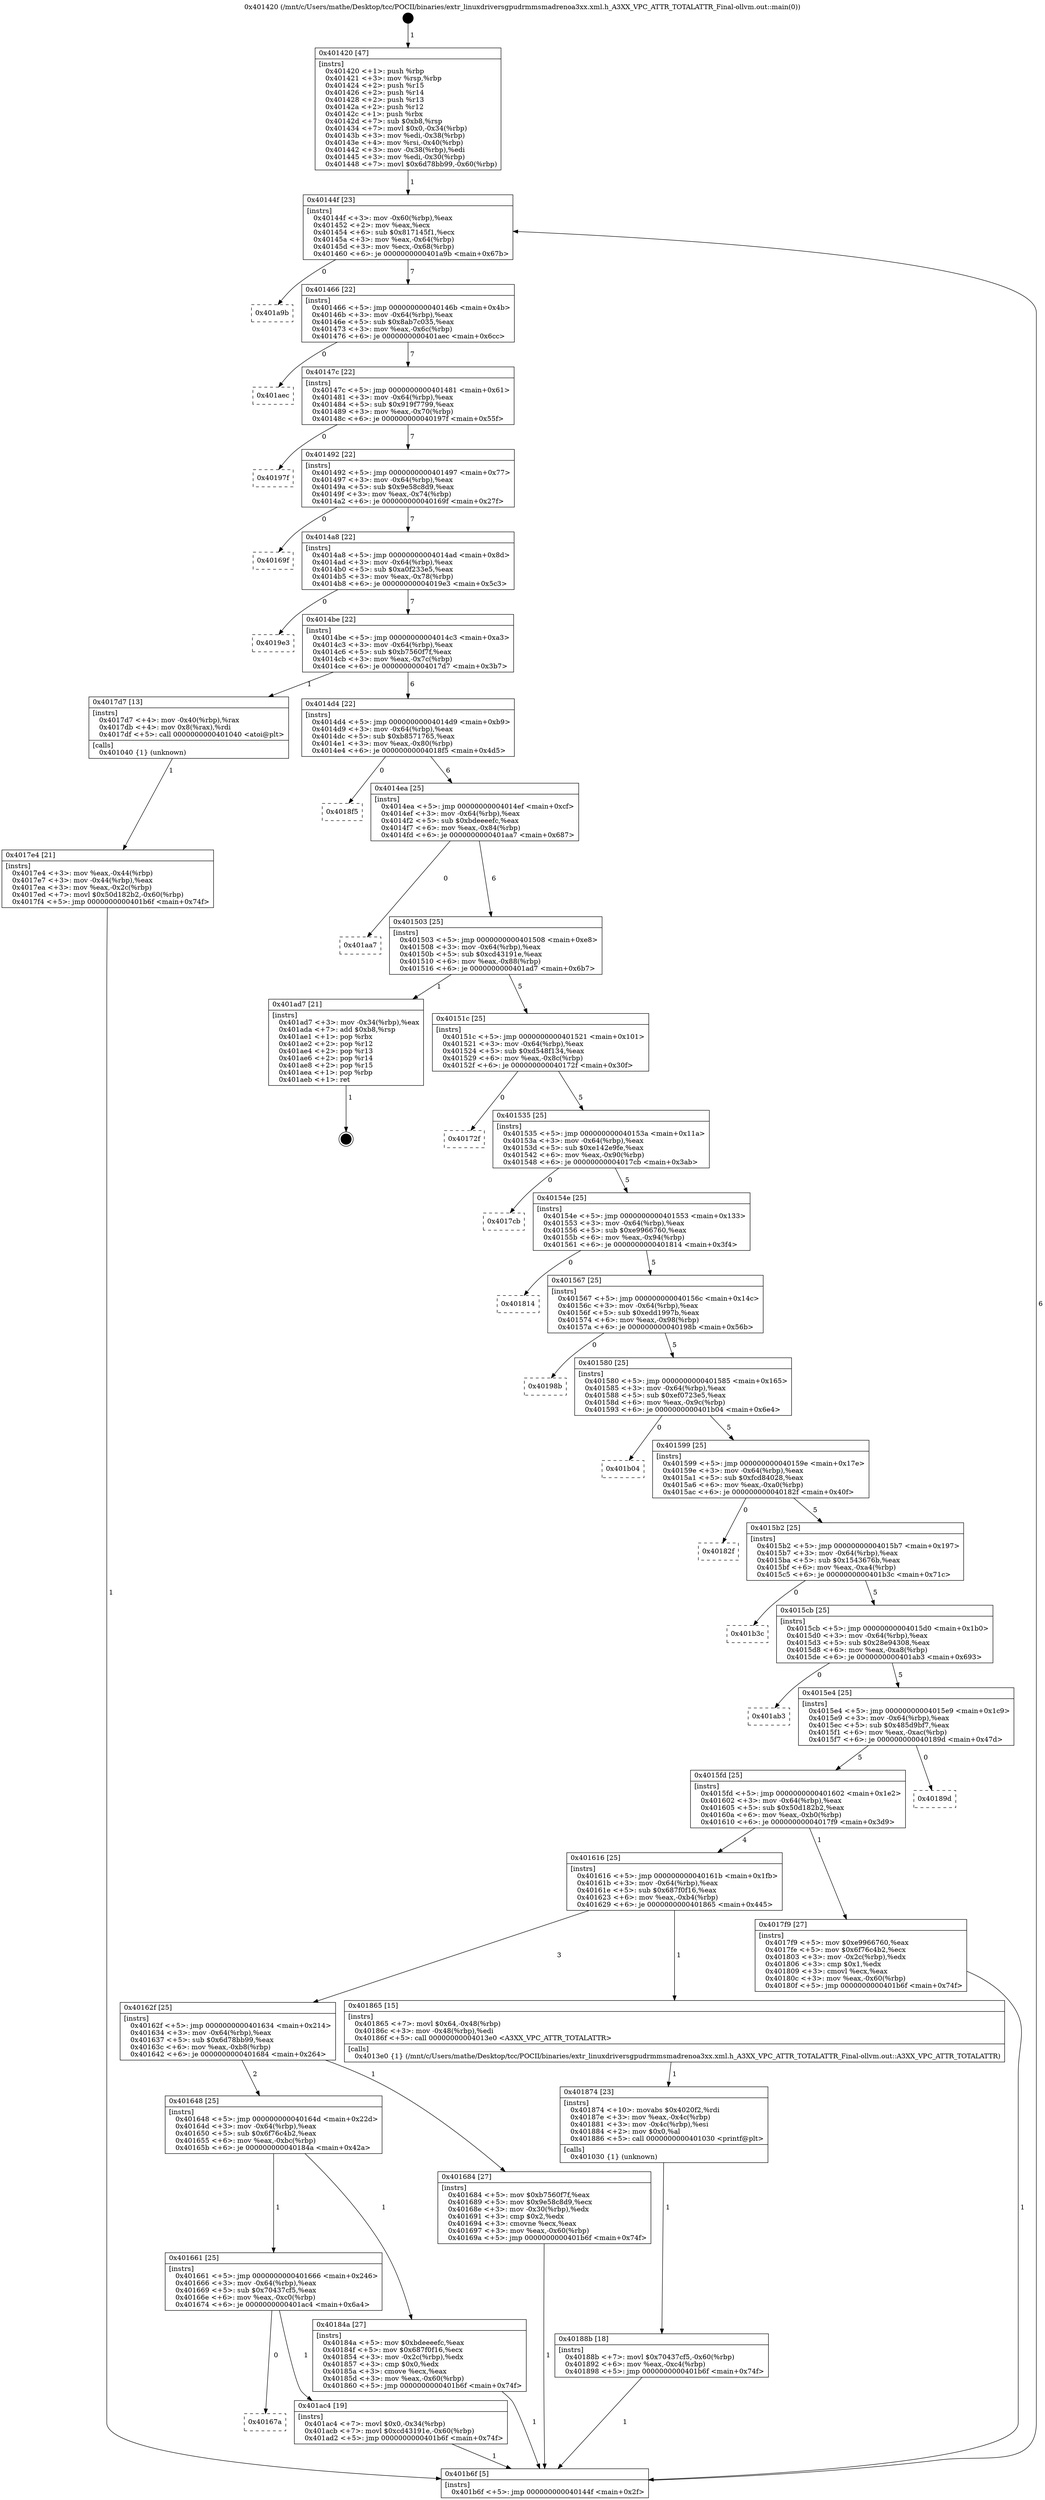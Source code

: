 digraph "0x401420" {
  label = "0x401420 (/mnt/c/Users/mathe/Desktop/tcc/POCII/binaries/extr_linuxdriversgpudrmmsmadrenoa3xx.xml.h_A3XX_VPC_ATTR_TOTALATTR_Final-ollvm.out::main(0))"
  labelloc = "t"
  node[shape=record]

  Entry [label="",width=0.3,height=0.3,shape=circle,fillcolor=black,style=filled]
  "0x40144f" [label="{
     0x40144f [23]\l
     | [instrs]\l
     &nbsp;&nbsp;0x40144f \<+3\>: mov -0x60(%rbp),%eax\l
     &nbsp;&nbsp;0x401452 \<+2\>: mov %eax,%ecx\l
     &nbsp;&nbsp;0x401454 \<+6\>: sub $0x817145f1,%ecx\l
     &nbsp;&nbsp;0x40145a \<+3\>: mov %eax,-0x64(%rbp)\l
     &nbsp;&nbsp;0x40145d \<+3\>: mov %ecx,-0x68(%rbp)\l
     &nbsp;&nbsp;0x401460 \<+6\>: je 0000000000401a9b \<main+0x67b\>\l
  }"]
  "0x401a9b" [label="{
     0x401a9b\l
  }", style=dashed]
  "0x401466" [label="{
     0x401466 [22]\l
     | [instrs]\l
     &nbsp;&nbsp;0x401466 \<+5\>: jmp 000000000040146b \<main+0x4b\>\l
     &nbsp;&nbsp;0x40146b \<+3\>: mov -0x64(%rbp),%eax\l
     &nbsp;&nbsp;0x40146e \<+5\>: sub $0x8ab7c035,%eax\l
     &nbsp;&nbsp;0x401473 \<+3\>: mov %eax,-0x6c(%rbp)\l
     &nbsp;&nbsp;0x401476 \<+6\>: je 0000000000401aec \<main+0x6cc\>\l
  }"]
  Exit [label="",width=0.3,height=0.3,shape=circle,fillcolor=black,style=filled,peripheries=2]
  "0x401aec" [label="{
     0x401aec\l
  }", style=dashed]
  "0x40147c" [label="{
     0x40147c [22]\l
     | [instrs]\l
     &nbsp;&nbsp;0x40147c \<+5\>: jmp 0000000000401481 \<main+0x61\>\l
     &nbsp;&nbsp;0x401481 \<+3\>: mov -0x64(%rbp),%eax\l
     &nbsp;&nbsp;0x401484 \<+5\>: sub $0x919f7799,%eax\l
     &nbsp;&nbsp;0x401489 \<+3\>: mov %eax,-0x70(%rbp)\l
     &nbsp;&nbsp;0x40148c \<+6\>: je 000000000040197f \<main+0x55f\>\l
  }"]
  "0x40167a" [label="{
     0x40167a\l
  }", style=dashed]
  "0x40197f" [label="{
     0x40197f\l
  }", style=dashed]
  "0x401492" [label="{
     0x401492 [22]\l
     | [instrs]\l
     &nbsp;&nbsp;0x401492 \<+5\>: jmp 0000000000401497 \<main+0x77\>\l
     &nbsp;&nbsp;0x401497 \<+3\>: mov -0x64(%rbp),%eax\l
     &nbsp;&nbsp;0x40149a \<+5\>: sub $0x9e58c8d9,%eax\l
     &nbsp;&nbsp;0x40149f \<+3\>: mov %eax,-0x74(%rbp)\l
     &nbsp;&nbsp;0x4014a2 \<+6\>: je 000000000040169f \<main+0x27f\>\l
  }"]
  "0x401ac4" [label="{
     0x401ac4 [19]\l
     | [instrs]\l
     &nbsp;&nbsp;0x401ac4 \<+7\>: movl $0x0,-0x34(%rbp)\l
     &nbsp;&nbsp;0x401acb \<+7\>: movl $0xcd43191e,-0x60(%rbp)\l
     &nbsp;&nbsp;0x401ad2 \<+5\>: jmp 0000000000401b6f \<main+0x74f\>\l
  }"]
  "0x40169f" [label="{
     0x40169f\l
  }", style=dashed]
  "0x4014a8" [label="{
     0x4014a8 [22]\l
     | [instrs]\l
     &nbsp;&nbsp;0x4014a8 \<+5\>: jmp 00000000004014ad \<main+0x8d\>\l
     &nbsp;&nbsp;0x4014ad \<+3\>: mov -0x64(%rbp),%eax\l
     &nbsp;&nbsp;0x4014b0 \<+5\>: sub $0xa0f233e5,%eax\l
     &nbsp;&nbsp;0x4014b5 \<+3\>: mov %eax,-0x78(%rbp)\l
     &nbsp;&nbsp;0x4014b8 \<+6\>: je 00000000004019e3 \<main+0x5c3\>\l
  }"]
  "0x40188b" [label="{
     0x40188b [18]\l
     | [instrs]\l
     &nbsp;&nbsp;0x40188b \<+7\>: movl $0x70437cf5,-0x60(%rbp)\l
     &nbsp;&nbsp;0x401892 \<+6\>: mov %eax,-0xc4(%rbp)\l
     &nbsp;&nbsp;0x401898 \<+5\>: jmp 0000000000401b6f \<main+0x74f\>\l
  }"]
  "0x4019e3" [label="{
     0x4019e3\l
  }", style=dashed]
  "0x4014be" [label="{
     0x4014be [22]\l
     | [instrs]\l
     &nbsp;&nbsp;0x4014be \<+5\>: jmp 00000000004014c3 \<main+0xa3\>\l
     &nbsp;&nbsp;0x4014c3 \<+3\>: mov -0x64(%rbp),%eax\l
     &nbsp;&nbsp;0x4014c6 \<+5\>: sub $0xb7560f7f,%eax\l
     &nbsp;&nbsp;0x4014cb \<+3\>: mov %eax,-0x7c(%rbp)\l
     &nbsp;&nbsp;0x4014ce \<+6\>: je 00000000004017d7 \<main+0x3b7\>\l
  }"]
  "0x401874" [label="{
     0x401874 [23]\l
     | [instrs]\l
     &nbsp;&nbsp;0x401874 \<+10\>: movabs $0x4020f2,%rdi\l
     &nbsp;&nbsp;0x40187e \<+3\>: mov %eax,-0x4c(%rbp)\l
     &nbsp;&nbsp;0x401881 \<+3\>: mov -0x4c(%rbp),%esi\l
     &nbsp;&nbsp;0x401884 \<+2\>: mov $0x0,%al\l
     &nbsp;&nbsp;0x401886 \<+5\>: call 0000000000401030 \<printf@plt\>\l
     | [calls]\l
     &nbsp;&nbsp;0x401030 \{1\} (unknown)\l
  }"]
  "0x4017d7" [label="{
     0x4017d7 [13]\l
     | [instrs]\l
     &nbsp;&nbsp;0x4017d7 \<+4\>: mov -0x40(%rbp),%rax\l
     &nbsp;&nbsp;0x4017db \<+4\>: mov 0x8(%rax),%rdi\l
     &nbsp;&nbsp;0x4017df \<+5\>: call 0000000000401040 \<atoi@plt\>\l
     | [calls]\l
     &nbsp;&nbsp;0x401040 \{1\} (unknown)\l
  }"]
  "0x4014d4" [label="{
     0x4014d4 [22]\l
     | [instrs]\l
     &nbsp;&nbsp;0x4014d4 \<+5\>: jmp 00000000004014d9 \<main+0xb9\>\l
     &nbsp;&nbsp;0x4014d9 \<+3\>: mov -0x64(%rbp),%eax\l
     &nbsp;&nbsp;0x4014dc \<+5\>: sub $0xb8571765,%eax\l
     &nbsp;&nbsp;0x4014e1 \<+3\>: mov %eax,-0x80(%rbp)\l
     &nbsp;&nbsp;0x4014e4 \<+6\>: je 00000000004018f5 \<main+0x4d5\>\l
  }"]
  "0x401661" [label="{
     0x401661 [25]\l
     | [instrs]\l
     &nbsp;&nbsp;0x401661 \<+5\>: jmp 0000000000401666 \<main+0x246\>\l
     &nbsp;&nbsp;0x401666 \<+3\>: mov -0x64(%rbp),%eax\l
     &nbsp;&nbsp;0x401669 \<+5\>: sub $0x70437cf5,%eax\l
     &nbsp;&nbsp;0x40166e \<+6\>: mov %eax,-0xc0(%rbp)\l
     &nbsp;&nbsp;0x401674 \<+6\>: je 0000000000401ac4 \<main+0x6a4\>\l
  }"]
  "0x4018f5" [label="{
     0x4018f5\l
  }", style=dashed]
  "0x4014ea" [label="{
     0x4014ea [25]\l
     | [instrs]\l
     &nbsp;&nbsp;0x4014ea \<+5\>: jmp 00000000004014ef \<main+0xcf\>\l
     &nbsp;&nbsp;0x4014ef \<+3\>: mov -0x64(%rbp),%eax\l
     &nbsp;&nbsp;0x4014f2 \<+5\>: sub $0xbdeeeefc,%eax\l
     &nbsp;&nbsp;0x4014f7 \<+6\>: mov %eax,-0x84(%rbp)\l
     &nbsp;&nbsp;0x4014fd \<+6\>: je 0000000000401aa7 \<main+0x687\>\l
  }"]
  "0x40184a" [label="{
     0x40184a [27]\l
     | [instrs]\l
     &nbsp;&nbsp;0x40184a \<+5\>: mov $0xbdeeeefc,%eax\l
     &nbsp;&nbsp;0x40184f \<+5\>: mov $0x687f0f16,%ecx\l
     &nbsp;&nbsp;0x401854 \<+3\>: mov -0x2c(%rbp),%edx\l
     &nbsp;&nbsp;0x401857 \<+3\>: cmp $0x0,%edx\l
     &nbsp;&nbsp;0x40185a \<+3\>: cmove %ecx,%eax\l
     &nbsp;&nbsp;0x40185d \<+3\>: mov %eax,-0x60(%rbp)\l
     &nbsp;&nbsp;0x401860 \<+5\>: jmp 0000000000401b6f \<main+0x74f\>\l
  }"]
  "0x401aa7" [label="{
     0x401aa7\l
  }", style=dashed]
  "0x401503" [label="{
     0x401503 [25]\l
     | [instrs]\l
     &nbsp;&nbsp;0x401503 \<+5\>: jmp 0000000000401508 \<main+0xe8\>\l
     &nbsp;&nbsp;0x401508 \<+3\>: mov -0x64(%rbp),%eax\l
     &nbsp;&nbsp;0x40150b \<+5\>: sub $0xcd43191e,%eax\l
     &nbsp;&nbsp;0x401510 \<+6\>: mov %eax,-0x88(%rbp)\l
     &nbsp;&nbsp;0x401516 \<+6\>: je 0000000000401ad7 \<main+0x6b7\>\l
  }"]
  "0x4017e4" [label="{
     0x4017e4 [21]\l
     | [instrs]\l
     &nbsp;&nbsp;0x4017e4 \<+3\>: mov %eax,-0x44(%rbp)\l
     &nbsp;&nbsp;0x4017e7 \<+3\>: mov -0x44(%rbp),%eax\l
     &nbsp;&nbsp;0x4017ea \<+3\>: mov %eax,-0x2c(%rbp)\l
     &nbsp;&nbsp;0x4017ed \<+7\>: movl $0x50d182b2,-0x60(%rbp)\l
     &nbsp;&nbsp;0x4017f4 \<+5\>: jmp 0000000000401b6f \<main+0x74f\>\l
  }"]
  "0x401ad7" [label="{
     0x401ad7 [21]\l
     | [instrs]\l
     &nbsp;&nbsp;0x401ad7 \<+3\>: mov -0x34(%rbp),%eax\l
     &nbsp;&nbsp;0x401ada \<+7\>: add $0xb8,%rsp\l
     &nbsp;&nbsp;0x401ae1 \<+1\>: pop %rbx\l
     &nbsp;&nbsp;0x401ae2 \<+2\>: pop %r12\l
     &nbsp;&nbsp;0x401ae4 \<+2\>: pop %r13\l
     &nbsp;&nbsp;0x401ae6 \<+2\>: pop %r14\l
     &nbsp;&nbsp;0x401ae8 \<+2\>: pop %r15\l
     &nbsp;&nbsp;0x401aea \<+1\>: pop %rbp\l
     &nbsp;&nbsp;0x401aeb \<+1\>: ret\l
  }"]
  "0x40151c" [label="{
     0x40151c [25]\l
     | [instrs]\l
     &nbsp;&nbsp;0x40151c \<+5\>: jmp 0000000000401521 \<main+0x101\>\l
     &nbsp;&nbsp;0x401521 \<+3\>: mov -0x64(%rbp),%eax\l
     &nbsp;&nbsp;0x401524 \<+5\>: sub $0xd548f134,%eax\l
     &nbsp;&nbsp;0x401529 \<+6\>: mov %eax,-0x8c(%rbp)\l
     &nbsp;&nbsp;0x40152f \<+6\>: je 000000000040172f \<main+0x30f\>\l
  }"]
  "0x401420" [label="{
     0x401420 [47]\l
     | [instrs]\l
     &nbsp;&nbsp;0x401420 \<+1\>: push %rbp\l
     &nbsp;&nbsp;0x401421 \<+3\>: mov %rsp,%rbp\l
     &nbsp;&nbsp;0x401424 \<+2\>: push %r15\l
     &nbsp;&nbsp;0x401426 \<+2\>: push %r14\l
     &nbsp;&nbsp;0x401428 \<+2\>: push %r13\l
     &nbsp;&nbsp;0x40142a \<+2\>: push %r12\l
     &nbsp;&nbsp;0x40142c \<+1\>: push %rbx\l
     &nbsp;&nbsp;0x40142d \<+7\>: sub $0xb8,%rsp\l
     &nbsp;&nbsp;0x401434 \<+7\>: movl $0x0,-0x34(%rbp)\l
     &nbsp;&nbsp;0x40143b \<+3\>: mov %edi,-0x38(%rbp)\l
     &nbsp;&nbsp;0x40143e \<+4\>: mov %rsi,-0x40(%rbp)\l
     &nbsp;&nbsp;0x401442 \<+3\>: mov -0x38(%rbp),%edi\l
     &nbsp;&nbsp;0x401445 \<+3\>: mov %edi,-0x30(%rbp)\l
     &nbsp;&nbsp;0x401448 \<+7\>: movl $0x6d78bb99,-0x60(%rbp)\l
  }"]
  "0x40172f" [label="{
     0x40172f\l
  }", style=dashed]
  "0x401535" [label="{
     0x401535 [25]\l
     | [instrs]\l
     &nbsp;&nbsp;0x401535 \<+5\>: jmp 000000000040153a \<main+0x11a\>\l
     &nbsp;&nbsp;0x40153a \<+3\>: mov -0x64(%rbp),%eax\l
     &nbsp;&nbsp;0x40153d \<+5\>: sub $0xe142e9fe,%eax\l
     &nbsp;&nbsp;0x401542 \<+6\>: mov %eax,-0x90(%rbp)\l
     &nbsp;&nbsp;0x401548 \<+6\>: je 00000000004017cb \<main+0x3ab\>\l
  }"]
  "0x401b6f" [label="{
     0x401b6f [5]\l
     | [instrs]\l
     &nbsp;&nbsp;0x401b6f \<+5\>: jmp 000000000040144f \<main+0x2f\>\l
  }"]
  "0x4017cb" [label="{
     0x4017cb\l
  }", style=dashed]
  "0x40154e" [label="{
     0x40154e [25]\l
     | [instrs]\l
     &nbsp;&nbsp;0x40154e \<+5\>: jmp 0000000000401553 \<main+0x133\>\l
     &nbsp;&nbsp;0x401553 \<+3\>: mov -0x64(%rbp),%eax\l
     &nbsp;&nbsp;0x401556 \<+5\>: sub $0xe9966760,%eax\l
     &nbsp;&nbsp;0x40155b \<+6\>: mov %eax,-0x94(%rbp)\l
     &nbsp;&nbsp;0x401561 \<+6\>: je 0000000000401814 \<main+0x3f4\>\l
  }"]
  "0x401648" [label="{
     0x401648 [25]\l
     | [instrs]\l
     &nbsp;&nbsp;0x401648 \<+5\>: jmp 000000000040164d \<main+0x22d\>\l
     &nbsp;&nbsp;0x40164d \<+3\>: mov -0x64(%rbp),%eax\l
     &nbsp;&nbsp;0x401650 \<+5\>: sub $0x6f76c4b2,%eax\l
     &nbsp;&nbsp;0x401655 \<+6\>: mov %eax,-0xbc(%rbp)\l
     &nbsp;&nbsp;0x40165b \<+6\>: je 000000000040184a \<main+0x42a\>\l
  }"]
  "0x401814" [label="{
     0x401814\l
  }", style=dashed]
  "0x401567" [label="{
     0x401567 [25]\l
     | [instrs]\l
     &nbsp;&nbsp;0x401567 \<+5\>: jmp 000000000040156c \<main+0x14c\>\l
     &nbsp;&nbsp;0x40156c \<+3\>: mov -0x64(%rbp),%eax\l
     &nbsp;&nbsp;0x40156f \<+5\>: sub $0xedd1997b,%eax\l
     &nbsp;&nbsp;0x401574 \<+6\>: mov %eax,-0x98(%rbp)\l
     &nbsp;&nbsp;0x40157a \<+6\>: je 000000000040198b \<main+0x56b\>\l
  }"]
  "0x401684" [label="{
     0x401684 [27]\l
     | [instrs]\l
     &nbsp;&nbsp;0x401684 \<+5\>: mov $0xb7560f7f,%eax\l
     &nbsp;&nbsp;0x401689 \<+5\>: mov $0x9e58c8d9,%ecx\l
     &nbsp;&nbsp;0x40168e \<+3\>: mov -0x30(%rbp),%edx\l
     &nbsp;&nbsp;0x401691 \<+3\>: cmp $0x2,%edx\l
     &nbsp;&nbsp;0x401694 \<+3\>: cmovne %ecx,%eax\l
     &nbsp;&nbsp;0x401697 \<+3\>: mov %eax,-0x60(%rbp)\l
     &nbsp;&nbsp;0x40169a \<+5\>: jmp 0000000000401b6f \<main+0x74f\>\l
  }"]
  "0x40198b" [label="{
     0x40198b\l
  }", style=dashed]
  "0x401580" [label="{
     0x401580 [25]\l
     | [instrs]\l
     &nbsp;&nbsp;0x401580 \<+5\>: jmp 0000000000401585 \<main+0x165\>\l
     &nbsp;&nbsp;0x401585 \<+3\>: mov -0x64(%rbp),%eax\l
     &nbsp;&nbsp;0x401588 \<+5\>: sub $0xef0723e5,%eax\l
     &nbsp;&nbsp;0x40158d \<+6\>: mov %eax,-0x9c(%rbp)\l
     &nbsp;&nbsp;0x401593 \<+6\>: je 0000000000401b04 \<main+0x6e4\>\l
  }"]
  "0x40162f" [label="{
     0x40162f [25]\l
     | [instrs]\l
     &nbsp;&nbsp;0x40162f \<+5\>: jmp 0000000000401634 \<main+0x214\>\l
     &nbsp;&nbsp;0x401634 \<+3\>: mov -0x64(%rbp),%eax\l
     &nbsp;&nbsp;0x401637 \<+5\>: sub $0x6d78bb99,%eax\l
     &nbsp;&nbsp;0x40163c \<+6\>: mov %eax,-0xb8(%rbp)\l
     &nbsp;&nbsp;0x401642 \<+6\>: je 0000000000401684 \<main+0x264\>\l
  }"]
  "0x401b04" [label="{
     0x401b04\l
  }", style=dashed]
  "0x401599" [label="{
     0x401599 [25]\l
     | [instrs]\l
     &nbsp;&nbsp;0x401599 \<+5\>: jmp 000000000040159e \<main+0x17e\>\l
     &nbsp;&nbsp;0x40159e \<+3\>: mov -0x64(%rbp),%eax\l
     &nbsp;&nbsp;0x4015a1 \<+5\>: sub $0xfcd84028,%eax\l
     &nbsp;&nbsp;0x4015a6 \<+6\>: mov %eax,-0xa0(%rbp)\l
     &nbsp;&nbsp;0x4015ac \<+6\>: je 000000000040182f \<main+0x40f\>\l
  }"]
  "0x401865" [label="{
     0x401865 [15]\l
     | [instrs]\l
     &nbsp;&nbsp;0x401865 \<+7\>: movl $0x64,-0x48(%rbp)\l
     &nbsp;&nbsp;0x40186c \<+3\>: mov -0x48(%rbp),%edi\l
     &nbsp;&nbsp;0x40186f \<+5\>: call 00000000004013e0 \<A3XX_VPC_ATTR_TOTALATTR\>\l
     | [calls]\l
     &nbsp;&nbsp;0x4013e0 \{1\} (/mnt/c/Users/mathe/Desktop/tcc/POCII/binaries/extr_linuxdriversgpudrmmsmadrenoa3xx.xml.h_A3XX_VPC_ATTR_TOTALATTR_Final-ollvm.out::A3XX_VPC_ATTR_TOTALATTR)\l
  }"]
  "0x40182f" [label="{
     0x40182f\l
  }", style=dashed]
  "0x4015b2" [label="{
     0x4015b2 [25]\l
     | [instrs]\l
     &nbsp;&nbsp;0x4015b2 \<+5\>: jmp 00000000004015b7 \<main+0x197\>\l
     &nbsp;&nbsp;0x4015b7 \<+3\>: mov -0x64(%rbp),%eax\l
     &nbsp;&nbsp;0x4015ba \<+5\>: sub $0x1543676b,%eax\l
     &nbsp;&nbsp;0x4015bf \<+6\>: mov %eax,-0xa4(%rbp)\l
     &nbsp;&nbsp;0x4015c5 \<+6\>: je 0000000000401b3c \<main+0x71c\>\l
  }"]
  "0x401616" [label="{
     0x401616 [25]\l
     | [instrs]\l
     &nbsp;&nbsp;0x401616 \<+5\>: jmp 000000000040161b \<main+0x1fb\>\l
     &nbsp;&nbsp;0x40161b \<+3\>: mov -0x64(%rbp),%eax\l
     &nbsp;&nbsp;0x40161e \<+5\>: sub $0x687f0f16,%eax\l
     &nbsp;&nbsp;0x401623 \<+6\>: mov %eax,-0xb4(%rbp)\l
     &nbsp;&nbsp;0x401629 \<+6\>: je 0000000000401865 \<main+0x445\>\l
  }"]
  "0x401b3c" [label="{
     0x401b3c\l
  }", style=dashed]
  "0x4015cb" [label="{
     0x4015cb [25]\l
     | [instrs]\l
     &nbsp;&nbsp;0x4015cb \<+5\>: jmp 00000000004015d0 \<main+0x1b0\>\l
     &nbsp;&nbsp;0x4015d0 \<+3\>: mov -0x64(%rbp),%eax\l
     &nbsp;&nbsp;0x4015d3 \<+5\>: sub $0x28e94308,%eax\l
     &nbsp;&nbsp;0x4015d8 \<+6\>: mov %eax,-0xa8(%rbp)\l
     &nbsp;&nbsp;0x4015de \<+6\>: je 0000000000401ab3 \<main+0x693\>\l
  }"]
  "0x4017f9" [label="{
     0x4017f9 [27]\l
     | [instrs]\l
     &nbsp;&nbsp;0x4017f9 \<+5\>: mov $0xe9966760,%eax\l
     &nbsp;&nbsp;0x4017fe \<+5\>: mov $0x6f76c4b2,%ecx\l
     &nbsp;&nbsp;0x401803 \<+3\>: mov -0x2c(%rbp),%edx\l
     &nbsp;&nbsp;0x401806 \<+3\>: cmp $0x1,%edx\l
     &nbsp;&nbsp;0x401809 \<+3\>: cmovl %ecx,%eax\l
     &nbsp;&nbsp;0x40180c \<+3\>: mov %eax,-0x60(%rbp)\l
     &nbsp;&nbsp;0x40180f \<+5\>: jmp 0000000000401b6f \<main+0x74f\>\l
  }"]
  "0x401ab3" [label="{
     0x401ab3\l
  }", style=dashed]
  "0x4015e4" [label="{
     0x4015e4 [25]\l
     | [instrs]\l
     &nbsp;&nbsp;0x4015e4 \<+5\>: jmp 00000000004015e9 \<main+0x1c9\>\l
     &nbsp;&nbsp;0x4015e9 \<+3\>: mov -0x64(%rbp),%eax\l
     &nbsp;&nbsp;0x4015ec \<+5\>: sub $0x485d9bf7,%eax\l
     &nbsp;&nbsp;0x4015f1 \<+6\>: mov %eax,-0xac(%rbp)\l
     &nbsp;&nbsp;0x4015f7 \<+6\>: je 000000000040189d \<main+0x47d\>\l
  }"]
  "0x4015fd" [label="{
     0x4015fd [25]\l
     | [instrs]\l
     &nbsp;&nbsp;0x4015fd \<+5\>: jmp 0000000000401602 \<main+0x1e2\>\l
     &nbsp;&nbsp;0x401602 \<+3\>: mov -0x64(%rbp),%eax\l
     &nbsp;&nbsp;0x401605 \<+5\>: sub $0x50d182b2,%eax\l
     &nbsp;&nbsp;0x40160a \<+6\>: mov %eax,-0xb0(%rbp)\l
     &nbsp;&nbsp;0x401610 \<+6\>: je 00000000004017f9 \<main+0x3d9\>\l
  }"]
  "0x40189d" [label="{
     0x40189d\l
  }", style=dashed]
  Entry -> "0x401420" [label=" 1"]
  "0x40144f" -> "0x401a9b" [label=" 0"]
  "0x40144f" -> "0x401466" [label=" 7"]
  "0x401ad7" -> Exit [label=" 1"]
  "0x401466" -> "0x401aec" [label=" 0"]
  "0x401466" -> "0x40147c" [label=" 7"]
  "0x401ac4" -> "0x401b6f" [label=" 1"]
  "0x40147c" -> "0x40197f" [label=" 0"]
  "0x40147c" -> "0x401492" [label=" 7"]
  "0x401661" -> "0x40167a" [label=" 0"]
  "0x401492" -> "0x40169f" [label=" 0"]
  "0x401492" -> "0x4014a8" [label=" 7"]
  "0x401661" -> "0x401ac4" [label=" 1"]
  "0x4014a8" -> "0x4019e3" [label=" 0"]
  "0x4014a8" -> "0x4014be" [label=" 7"]
  "0x40188b" -> "0x401b6f" [label=" 1"]
  "0x4014be" -> "0x4017d7" [label=" 1"]
  "0x4014be" -> "0x4014d4" [label=" 6"]
  "0x401874" -> "0x40188b" [label=" 1"]
  "0x4014d4" -> "0x4018f5" [label=" 0"]
  "0x4014d4" -> "0x4014ea" [label=" 6"]
  "0x401865" -> "0x401874" [label=" 1"]
  "0x4014ea" -> "0x401aa7" [label=" 0"]
  "0x4014ea" -> "0x401503" [label=" 6"]
  "0x40184a" -> "0x401b6f" [label=" 1"]
  "0x401503" -> "0x401ad7" [label=" 1"]
  "0x401503" -> "0x40151c" [label=" 5"]
  "0x401648" -> "0x40184a" [label=" 1"]
  "0x40151c" -> "0x40172f" [label=" 0"]
  "0x40151c" -> "0x401535" [label=" 5"]
  "0x401648" -> "0x401661" [label=" 1"]
  "0x401535" -> "0x4017cb" [label=" 0"]
  "0x401535" -> "0x40154e" [label=" 5"]
  "0x4017f9" -> "0x401b6f" [label=" 1"]
  "0x40154e" -> "0x401814" [label=" 0"]
  "0x40154e" -> "0x401567" [label=" 5"]
  "0x4017e4" -> "0x401b6f" [label=" 1"]
  "0x401567" -> "0x40198b" [label=" 0"]
  "0x401567" -> "0x401580" [label=" 5"]
  "0x4017d7" -> "0x4017e4" [label=" 1"]
  "0x401580" -> "0x401b04" [label=" 0"]
  "0x401580" -> "0x401599" [label=" 5"]
  "0x401420" -> "0x40144f" [label=" 1"]
  "0x401599" -> "0x40182f" [label=" 0"]
  "0x401599" -> "0x4015b2" [label=" 5"]
  "0x401684" -> "0x401b6f" [label=" 1"]
  "0x4015b2" -> "0x401b3c" [label=" 0"]
  "0x4015b2" -> "0x4015cb" [label=" 5"]
  "0x40162f" -> "0x401684" [label=" 1"]
  "0x4015cb" -> "0x401ab3" [label=" 0"]
  "0x4015cb" -> "0x4015e4" [label=" 5"]
  "0x401b6f" -> "0x40144f" [label=" 6"]
  "0x4015e4" -> "0x40189d" [label=" 0"]
  "0x4015e4" -> "0x4015fd" [label=" 5"]
  "0x401616" -> "0x40162f" [label=" 3"]
  "0x4015fd" -> "0x4017f9" [label=" 1"]
  "0x4015fd" -> "0x401616" [label=" 4"]
  "0x40162f" -> "0x401648" [label=" 2"]
  "0x401616" -> "0x401865" [label=" 1"]
}
